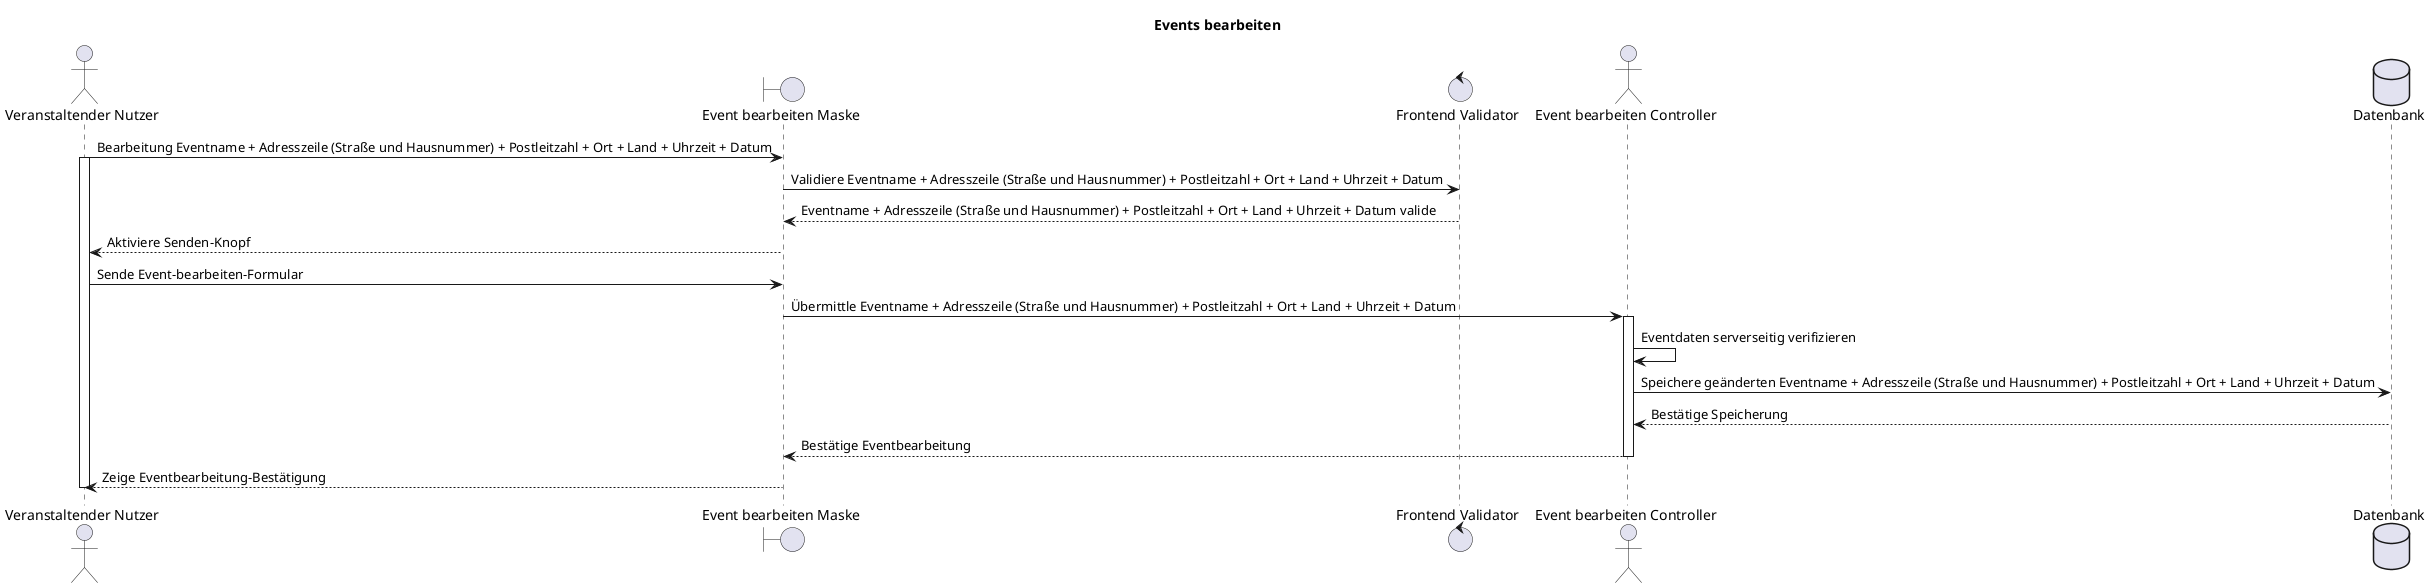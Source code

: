@startuml F002_eventsBearbeiten_seq
title "Events bearbeiten"

actor "Veranstaltender Nutzer" as user
boundary "Event bearbeiten Maske" as editEvent
control "Frontend Validator" as frontValid
actor "Event bearbeiten Controller" as controller
database "Datenbank" as db

user -> editEvent: Bearbeitung Eventname + Adresszeile (Straße und Hausnummer) + Postleitzahl + Ort + Land + Uhrzeit + Datum
activate user
editEvent -> frontValid: Validiere Eventname + Adresszeile (Straße und Hausnummer) + Postleitzahl + Ort + Land + Uhrzeit + Datum
editEvent <-- frontValid: Eventname + Adresszeile (Straße und Hausnummer) + Postleitzahl + Ort + Land + Uhrzeit + Datum valide
user <-- editEvent: Aktiviere Senden-Knopf
user -> editEvent: Sende Event-bearbeiten-Formular

editEvent -> controller: Übermittle Eventname + Adresszeile (Straße und Hausnummer) + Postleitzahl + Ort + Land + Uhrzeit + Datum
activate controller
controller -> controller: Eventdaten serverseitig verifizieren
controller -> db: Speichere geänderten Eventname + Adresszeile (Straße und Hausnummer) + Postleitzahl + Ort + Land + Uhrzeit + Datum
controller <-- db: Bestätige Speicherung
editEvent <-- controller: Bestätige Eventbearbeitung
deactivate controller

user <-- editEvent: Zeige Eventbearbeitung-Bestätigung
deactivate user
@enduml